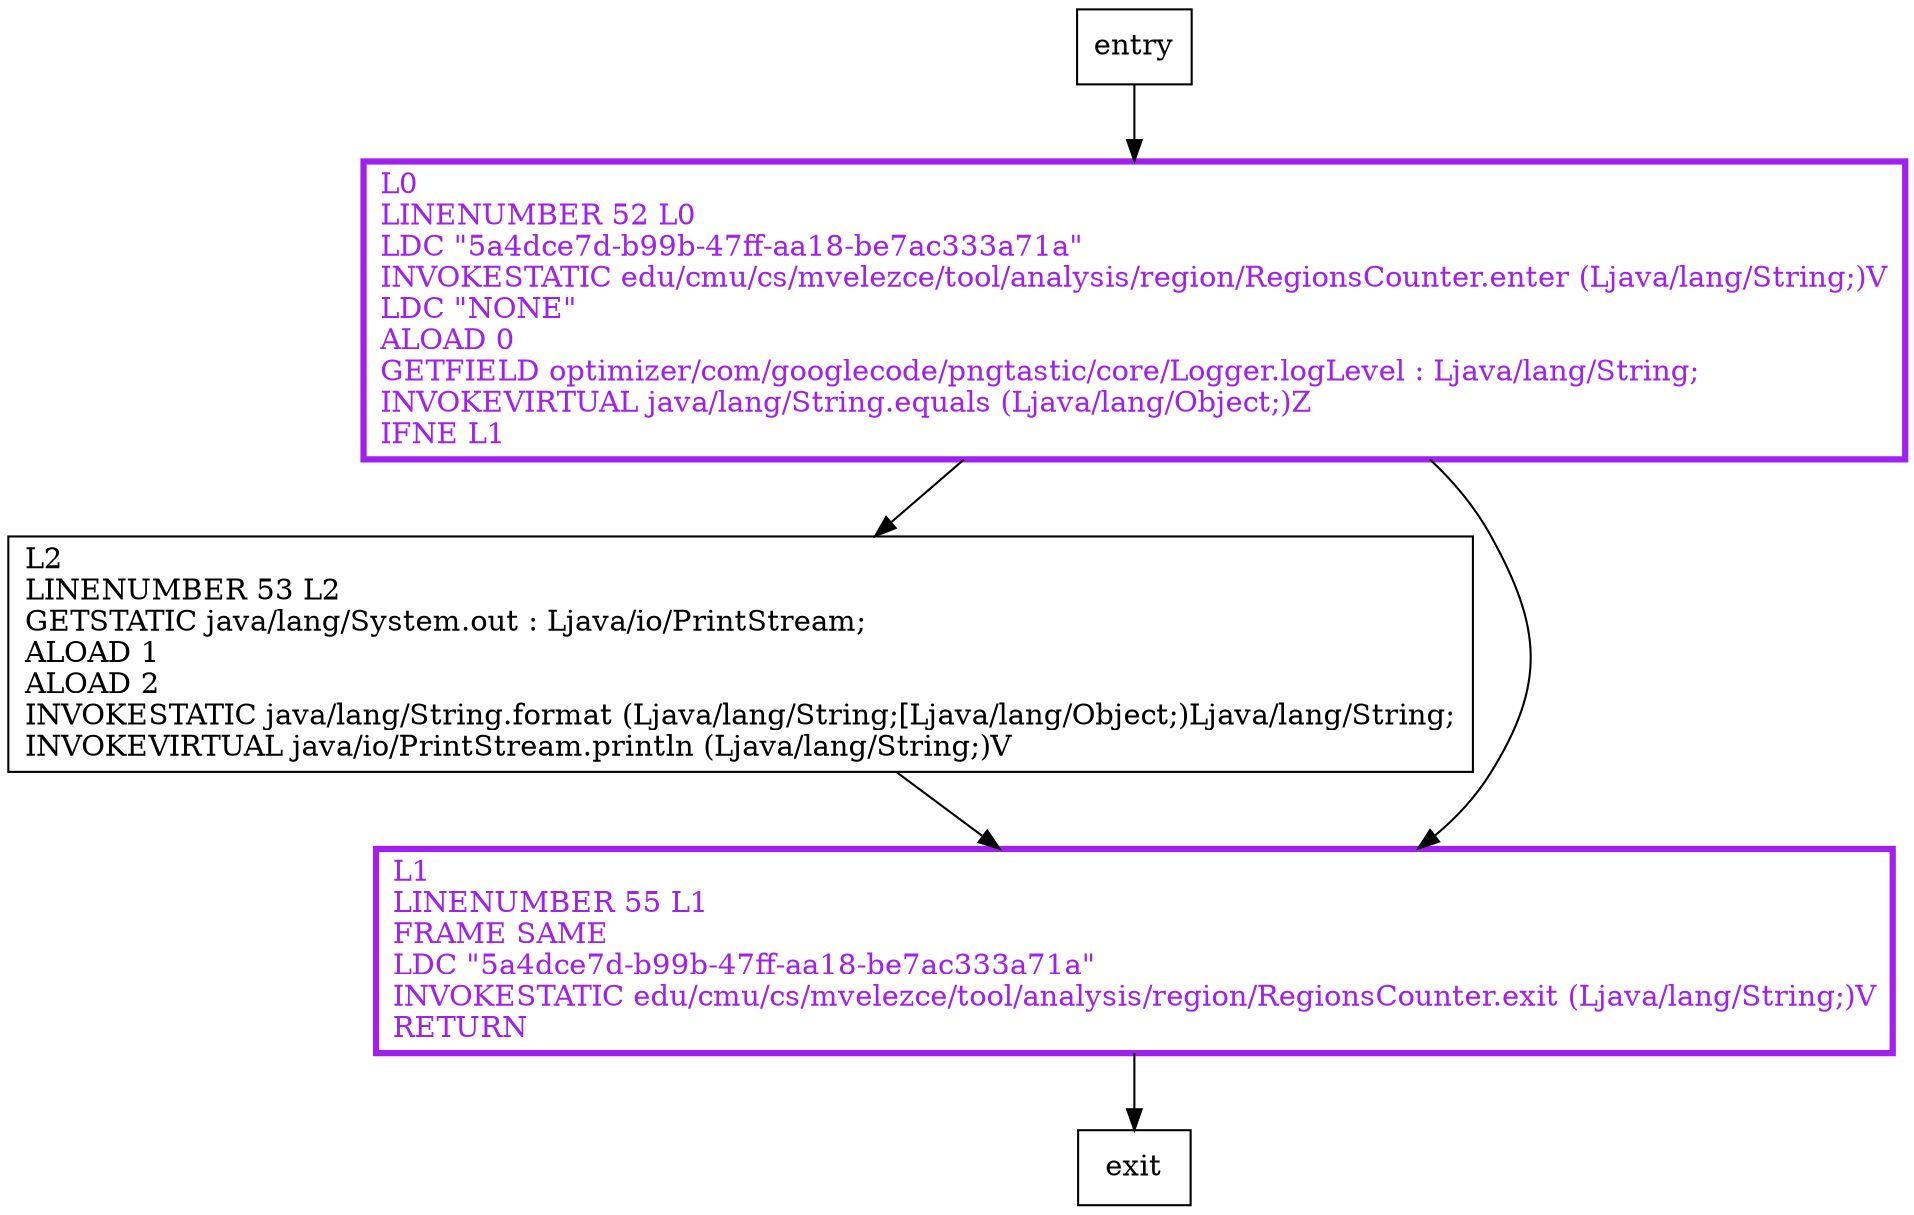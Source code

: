digraph error {
node [shape=record];
1692951994 [label="L0\lLINENUMBER 52 L0\lLDC \"5a4dce7d-b99b-47ff-aa18-be7ac333a71a\"\lINVOKESTATIC edu/cmu/cs/mvelezce/tool/analysis/region/RegionsCounter.enter (Ljava/lang/String;)V\lLDC \"NONE\"\lALOAD 0\lGETFIELD optimizer/com/googlecode/pngtastic/core/Logger.logLevel : Ljava/lang/String;\lINVOKEVIRTUAL java/lang/String.equals (Ljava/lang/Object;)Z\lIFNE L1\l"];
1234496195 [label="L2\lLINENUMBER 53 L2\lGETSTATIC java/lang/System.out : Ljava/io/PrintStream;\lALOAD 1\lALOAD 2\lINVOKESTATIC java/lang/String.format (Ljava/lang/String;[Ljava/lang/Object;)Ljava/lang/String;\lINVOKEVIRTUAL java/io/PrintStream.println (Ljava/lang/String;)V\l"];
2139894566 [label="L1\lLINENUMBER 55 L1\lFRAME SAME\lLDC \"5a4dce7d-b99b-47ff-aa18-be7ac333a71a\"\lINVOKESTATIC edu/cmu/cs/mvelezce/tool/analysis/region/RegionsCounter.exit (Ljava/lang/String;)V\lRETURN\l"];
entry;
exit;
entry -> 1692951994;
1692951994 -> 1234496195;
1692951994 -> 2139894566;
1234496195 -> 2139894566;
2139894566 -> exit;
1692951994[fontcolor="purple", penwidth=3, color="purple"];
2139894566[fontcolor="purple", penwidth=3, color="purple"];
}
